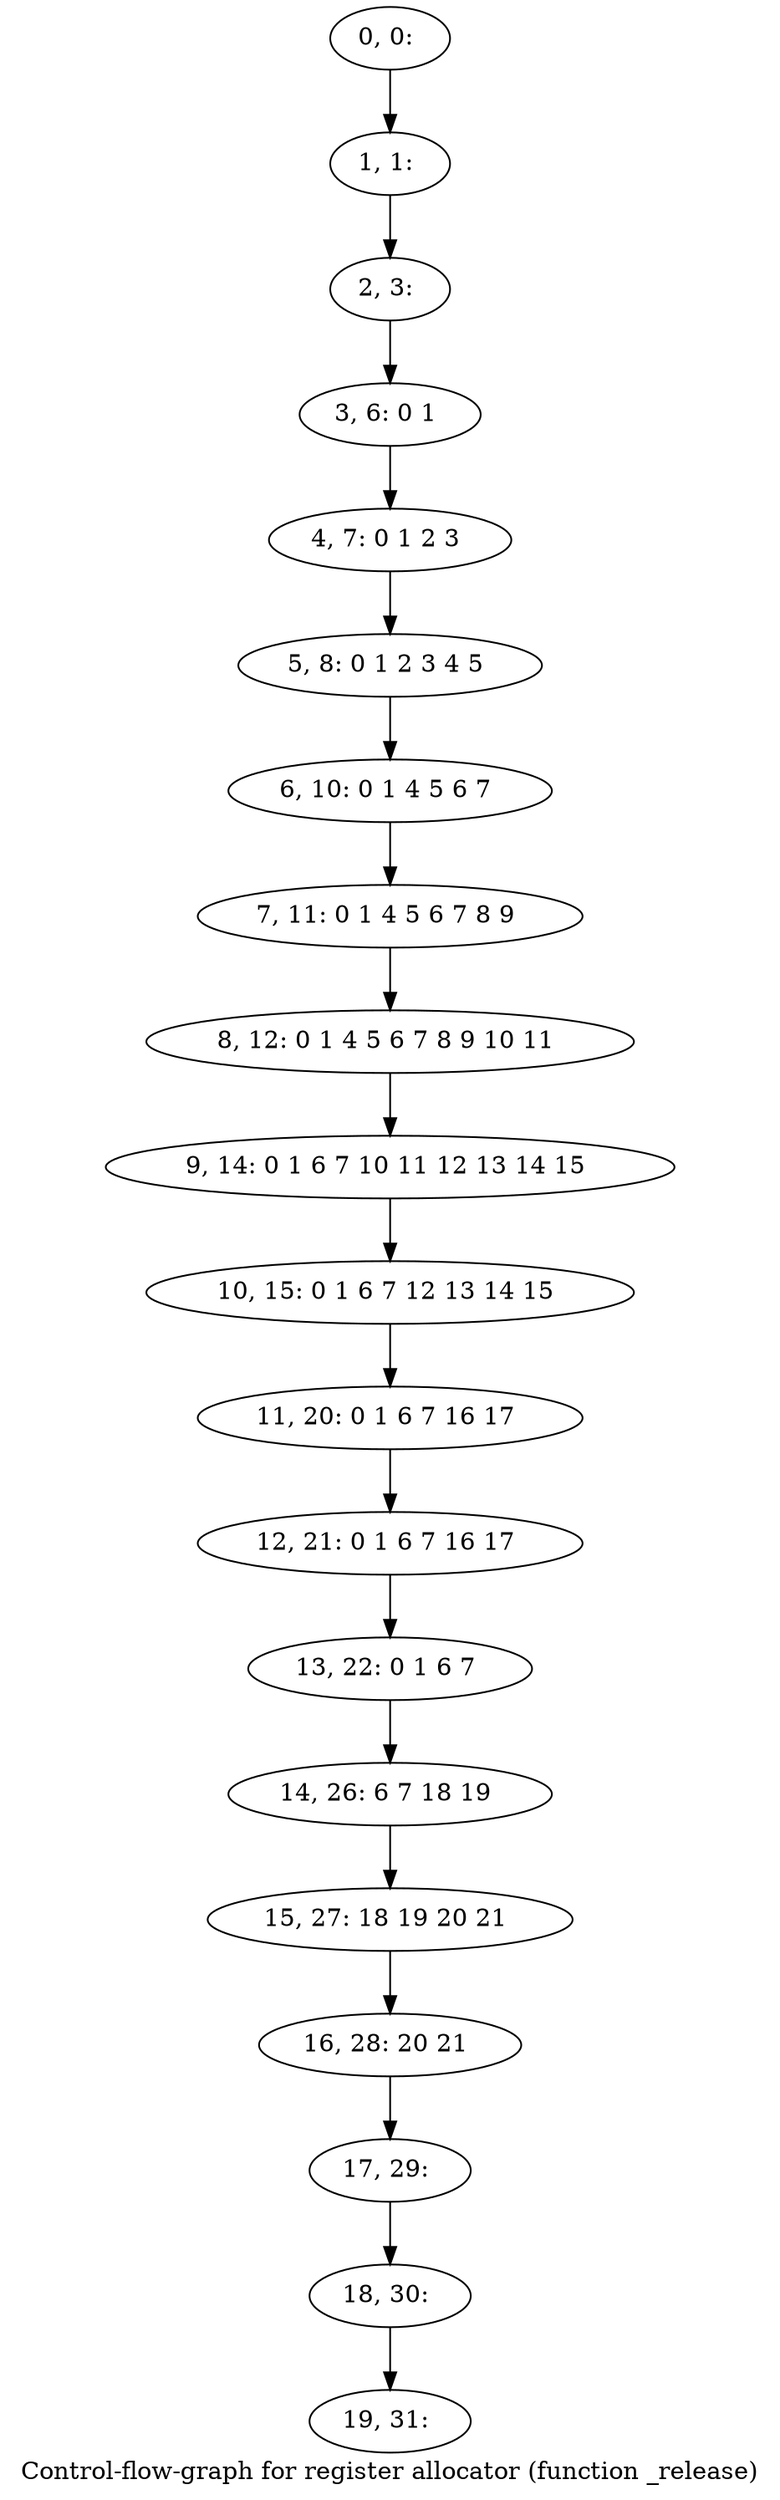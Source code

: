 digraph G {
graph [label="Control-flow-graph for register allocator (function _release)"]
0[label="0, 0: "];
1[label="1, 1: "];
2[label="2, 3: "];
3[label="3, 6: 0 1 "];
4[label="4, 7: 0 1 2 3 "];
5[label="5, 8: 0 1 2 3 4 5 "];
6[label="6, 10: 0 1 4 5 6 7 "];
7[label="7, 11: 0 1 4 5 6 7 8 9 "];
8[label="8, 12: 0 1 4 5 6 7 8 9 10 11 "];
9[label="9, 14: 0 1 6 7 10 11 12 13 14 15 "];
10[label="10, 15: 0 1 6 7 12 13 14 15 "];
11[label="11, 20: 0 1 6 7 16 17 "];
12[label="12, 21: 0 1 6 7 16 17 "];
13[label="13, 22: 0 1 6 7 "];
14[label="14, 26: 6 7 18 19 "];
15[label="15, 27: 18 19 20 21 "];
16[label="16, 28: 20 21 "];
17[label="17, 29: "];
18[label="18, 30: "];
19[label="19, 31: "];
0->1 ;
1->2 ;
2->3 ;
3->4 ;
4->5 ;
5->6 ;
6->7 ;
7->8 ;
8->9 ;
9->10 ;
10->11 ;
11->12 ;
12->13 ;
13->14 ;
14->15 ;
15->16 ;
16->17 ;
17->18 ;
18->19 ;
}
